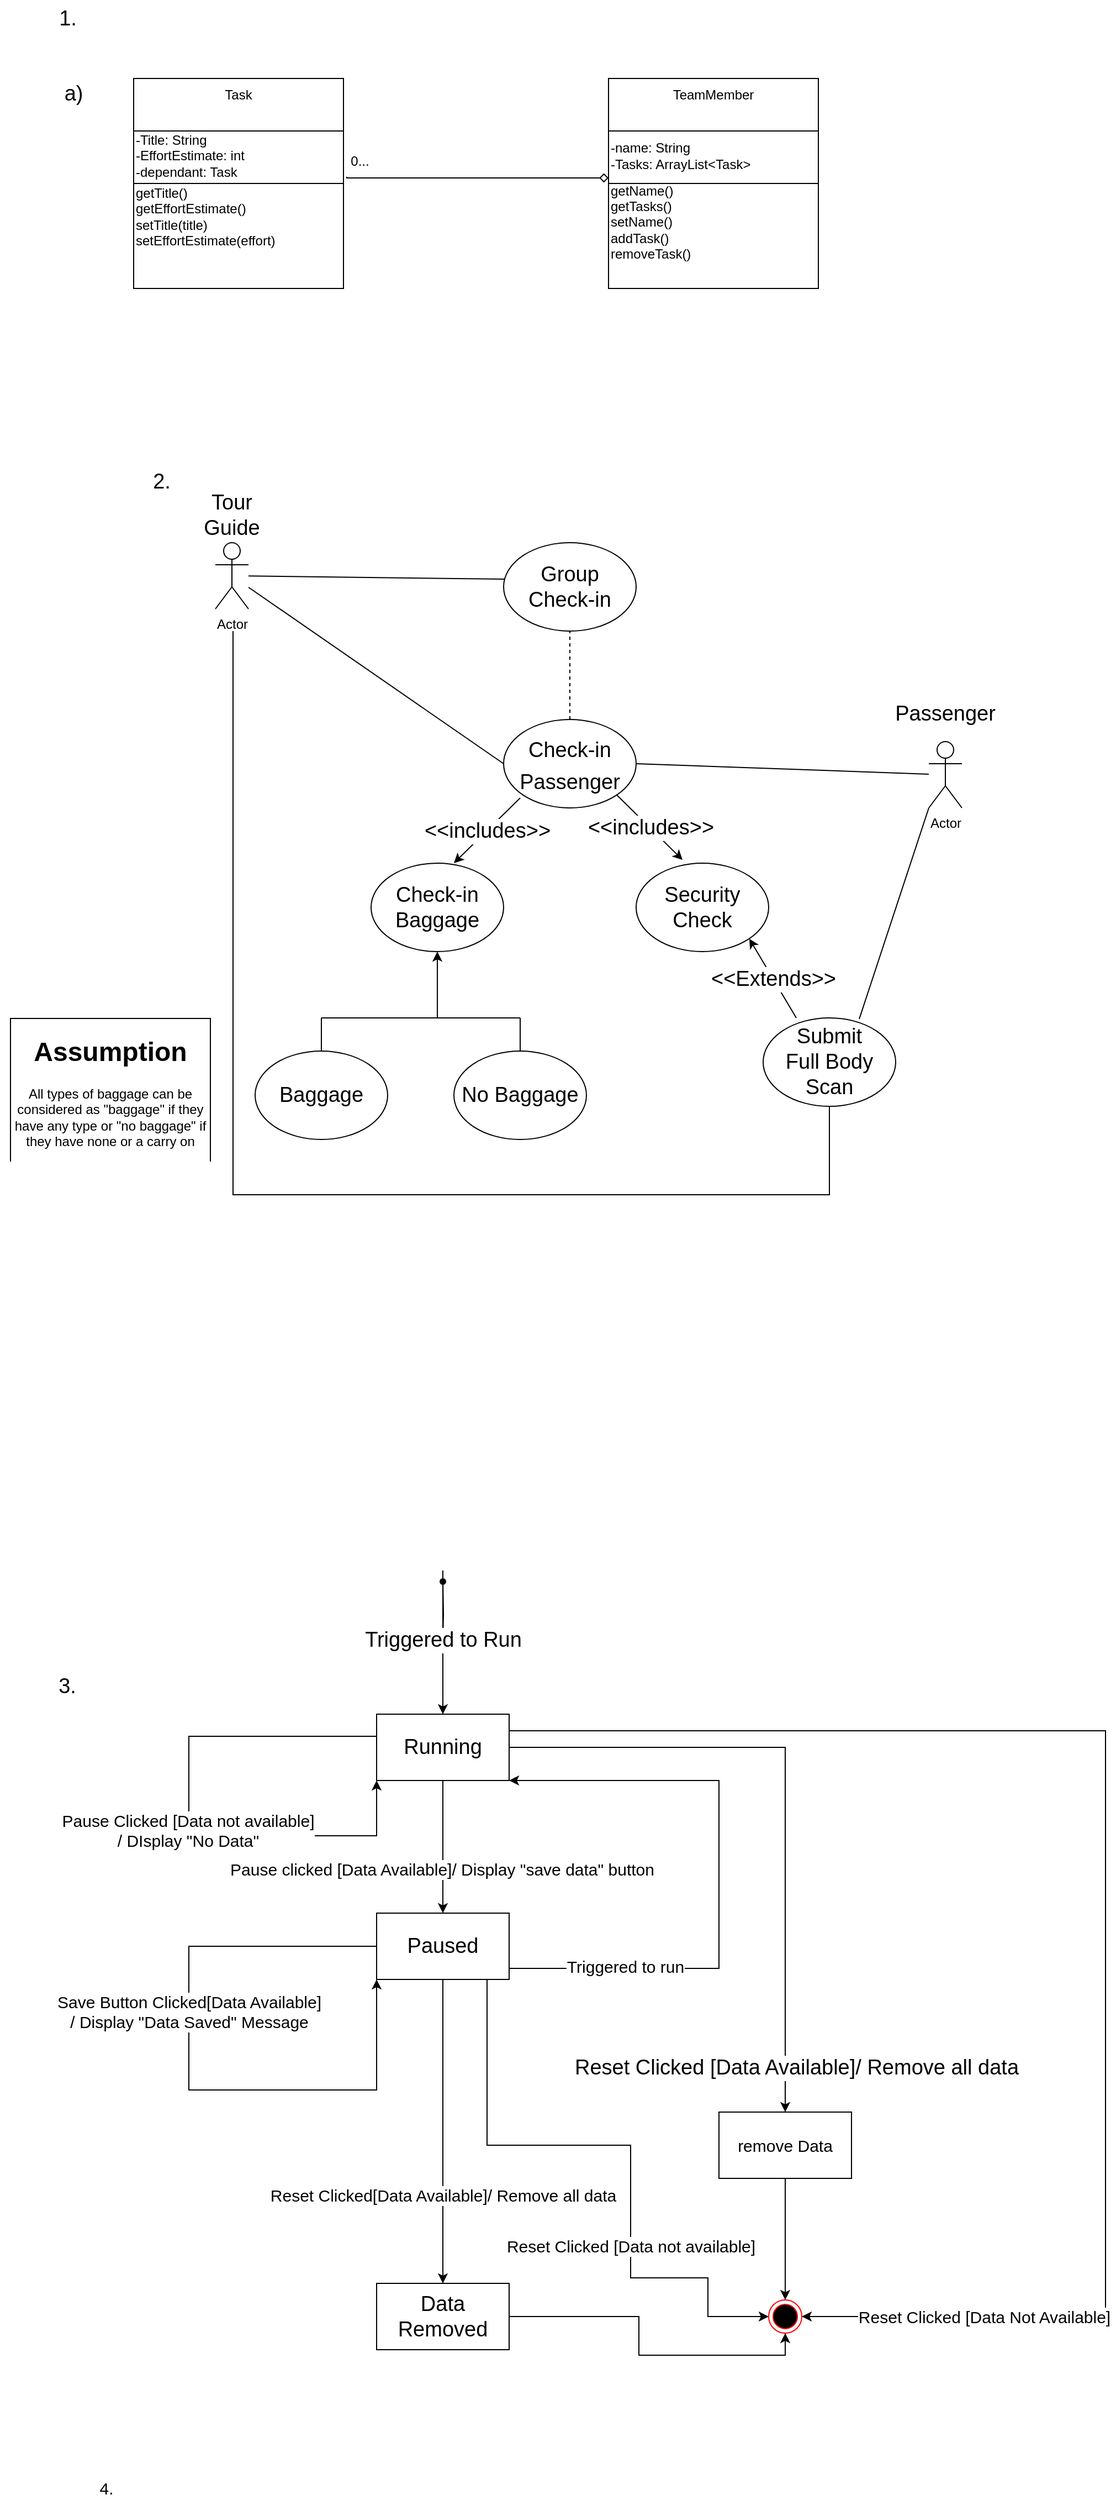 <mxfile version="15.6.8" type="github">
  <diagram id="jlQvAU0_itsFVvDZ_jsI" name="Page-1">
    <mxGraphModel dx="1442" dy="707" grid="1" gridSize="10" guides="1" tooltips="1" connect="1" arrows="1" fold="1" page="1" pageScale="1" pageWidth="850" pageHeight="1100" math="0" shadow="0">
      <root>
        <mxCell id="0" />
        <mxCell id="1" parent="0" />
        <mxCell id="aAynQ1XD1Ic2zVClaHSK-1" value="" style="whiteSpace=wrap;html=1;aspect=fixed;" vertex="1" parent="1">
          <mxGeometry x="120" y="70" width="190" height="190" as="geometry" />
        </mxCell>
        <mxCell id="aAynQ1XD1Ic2zVClaHSK-2" value="Task" style="text;html=1;strokeColor=none;fillColor=none;align=center;verticalAlign=middle;whiteSpace=wrap;rounded=0;" vertex="1" parent="1">
          <mxGeometry x="120" y="70" width="190" height="30" as="geometry" />
        </mxCell>
        <mxCell id="aAynQ1XD1Ic2zVClaHSK-5" value="" style="endArrow=none;html=1;rounded=0;exitX=0;exitY=0.25;exitDx=0;exitDy=0;entryX=1;entryY=0.25;entryDx=0;entryDy=0;" edge="1" parent="1" source="aAynQ1XD1Ic2zVClaHSK-1" target="aAynQ1XD1Ic2zVClaHSK-1">
          <mxGeometry width="50" height="50" relative="1" as="geometry">
            <mxPoint x="160" y="150" as="sourcePoint" />
            <mxPoint x="210" y="100" as="targetPoint" />
            <Array as="points" />
          </mxGeometry>
        </mxCell>
        <mxCell id="aAynQ1XD1Ic2zVClaHSK-6" value="-Title: String&lt;br&gt;-EffortEstimate: int&lt;br&gt;-dependant: Task" style="text;html=1;strokeColor=none;fillColor=none;align=left;verticalAlign=middle;whiteSpace=wrap;rounded=0;" vertex="1" parent="1">
          <mxGeometry x="120" y="120" width="160" height="40" as="geometry" />
        </mxCell>
        <mxCell id="aAynQ1XD1Ic2zVClaHSK-7" value="" style="endArrow=none;html=1;rounded=0;entryX=1;entryY=0.5;entryDx=0;entryDy=0;exitX=0;exitY=0.5;exitDx=0;exitDy=0;" edge="1" parent="1" source="aAynQ1XD1Ic2zVClaHSK-1" target="aAynQ1XD1Ic2zVClaHSK-1">
          <mxGeometry width="50" height="50" relative="1" as="geometry">
            <mxPoint x="120" y="200" as="sourcePoint" />
            <mxPoint x="170" y="150" as="targetPoint" />
            <Array as="points" />
          </mxGeometry>
        </mxCell>
        <mxCell id="aAynQ1XD1Ic2zVClaHSK-8" value="getTitle()&lt;br&gt;getEffortEstimate()&lt;br&gt;setTitle(title)&lt;br&gt;setEffortEstimate(effort)" style="text;html=1;strokeColor=none;fillColor=none;align=left;verticalAlign=middle;whiteSpace=wrap;rounded=0;" vertex="1" parent="1">
          <mxGeometry x="120" y="170" width="190" height="50" as="geometry" />
        </mxCell>
        <mxCell id="aAynQ1XD1Ic2zVClaHSK-9" value="" style="whiteSpace=wrap;html=1;aspect=fixed;" vertex="1" parent="1">
          <mxGeometry x="550" y="70" width="190" height="190" as="geometry" />
        </mxCell>
        <mxCell id="aAynQ1XD1Ic2zVClaHSK-10" value="TeamMember" style="text;html=1;strokeColor=none;fillColor=none;align=center;verticalAlign=middle;whiteSpace=wrap;rounded=0;" vertex="1" parent="1">
          <mxGeometry x="550" y="70" width="190" height="30" as="geometry" />
        </mxCell>
        <mxCell id="aAynQ1XD1Ic2zVClaHSK-11" value="" style="endArrow=none;html=1;rounded=0;exitX=0;exitY=0.25;exitDx=0;exitDy=0;entryX=1;entryY=0.25;entryDx=0;entryDy=0;" edge="1" parent="1" source="aAynQ1XD1Ic2zVClaHSK-9" target="aAynQ1XD1Ic2zVClaHSK-9">
          <mxGeometry width="50" height="50" relative="1" as="geometry">
            <mxPoint x="590" y="150" as="sourcePoint" />
            <mxPoint x="640" y="100" as="targetPoint" />
            <Array as="points" />
          </mxGeometry>
        </mxCell>
        <mxCell id="aAynQ1XD1Ic2zVClaHSK-12" value="-name: String&lt;br&gt;-Tasks: ArrayList&amp;lt;Task&amp;gt;" style="text;html=1;strokeColor=none;fillColor=none;align=left;verticalAlign=middle;whiteSpace=wrap;rounded=0;" vertex="1" parent="1">
          <mxGeometry x="550" y="120" width="160" height="40" as="geometry" />
        </mxCell>
        <mxCell id="aAynQ1XD1Ic2zVClaHSK-13" value="" style="endArrow=none;html=1;rounded=0;entryX=1;entryY=0.5;entryDx=0;entryDy=0;exitX=0;exitY=0.5;exitDx=0;exitDy=0;" edge="1" parent="1" source="aAynQ1XD1Ic2zVClaHSK-9" target="aAynQ1XD1Ic2zVClaHSK-9">
          <mxGeometry width="50" height="50" relative="1" as="geometry">
            <mxPoint x="550" y="200" as="sourcePoint" />
            <mxPoint x="600" y="150" as="targetPoint" />
            <Array as="points" />
          </mxGeometry>
        </mxCell>
        <mxCell id="aAynQ1XD1Ic2zVClaHSK-14" value="getName()&lt;br&gt;getTasks()&lt;br&gt;setName()&lt;br&gt;addTask()&lt;br&gt;removeTask()" style="text;html=1;strokeColor=none;fillColor=none;align=left;verticalAlign=middle;whiteSpace=wrap;rounded=0;" vertex="1" parent="1">
          <mxGeometry x="550" y="170" width="190" height="60" as="geometry" />
        </mxCell>
        <mxCell id="aAynQ1XD1Ic2zVClaHSK-16" style="edgeStyle=orthogonalEdgeStyle;rounded=0;orthogonalLoop=1;jettySize=auto;html=1;endArrow=none;endFill=0;startArrow=diamond;startFill=0;entryX=1.016;entryY=0.468;entryDx=0;entryDy=0;entryPerimeter=0;" edge="1" parent="1" target="aAynQ1XD1Ic2zVClaHSK-1">
          <mxGeometry relative="1" as="geometry">
            <mxPoint x="550" y="160" as="sourcePoint" />
            <mxPoint x="380" y="160" as="targetPoint" />
            <Array as="points">
              <mxPoint x="313" y="160" />
            </Array>
          </mxGeometry>
        </mxCell>
        <mxCell id="aAynQ1XD1Ic2zVClaHSK-17" value="0..." style="text;html=1;strokeColor=none;fillColor=none;align=center;verticalAlign=middle;whiteSpace=wrap;rounded=0;" vertex="1" parent="1">
          <mxGeometry x="310" y="130" width="30" height="30" as="geometry" />
        </mxCell>
        <mxCell id="aAynQ1XD1Ic2zVClaHSK-19" value="Actor" style="shape=umlActor;verticalLabelPosition=bottom;verticalAlign=top;html=1;outlineConnect=0;" vertex="1" parent="1">
          <mxGeometry x="194" y="490" width="30" height="60" as="geometry" />
        </mxCell>
        <mxCell id="aAynQ1XD1Ic2zVClaHSK-20" value="Actor" style="shape=umlActor;verticalLabelPosition=bottom;verticalAlign=top;html=1;outlineConnect=0;" vertex="1" parent="1">
          <mxGeometry x="840" y="670" width="30" height="60" as="geometry" />
        </mxCell>
        <mxCell id="aAynQ1XD1Ic2zVClaHSK-21" value="&lt;font style=&quot;font-size: 19px&quot;&gt;Group Check-in&lt;/font&gt;" style="ellipse;whiteSpace=wrap;html=1;align=center;" vertex="1" parent="1">
          <mxGeometry x="455" y="490" width="120" height="80" as="geometry" />
        </mxCell>
        <mxCell id="aAynQ1XD1Ic2zVClaHSK-23" value="" style="endArrow=none;html=1;rounded=0;fontSize=24;entryX=0.008;entryY=0.413;entryDx=0;entryDy=0;entryPerimeter=0;" edge="1" parent="1" source="aAynQ1XD1Ic2zVClaHSK-19" target="aAynQ1XD1Ic2zVClaHSK-21">
          <mxGeometry width="50" height="50" relative="1" as="geometry">
            <mxPoint x="240" y="520" as="sourcePoint" />
            <mxPoint x="290" y="470" as="targetPoint" />
          </mxGeometry>
        </mxCell>
        <mxCell id="aAynQ1XD1Ic2zVClaHSK-24" value="" style="endArrow=none;html=1;rounded=0;fontSize=24;exitX=1;exitY=0.5;exitDx=0;exitDy=0;" edge="1" parent="1" source="aAynQ1XD1Ic2zVClaHSK-25" target="aAynQ1XD1Ic2zVClaHSK-20">
          <mxGeometry width="50" height="50" relative="1" as="geometry">
            <mxPoint x="700" y="800" as="sourcePoint" />
            <mxPoint x="805" y="700" as="targetPoint" />
          </mxGeometry>
        </mxCell>
        <mxCell id="aAynQ1XD1Ic2zVClaHSK-25" value="&lt;font style=&quot;font-size: 19px&quot;&gt;Check-in Passenger&lt;/font&gt;" style="ellipse;whiteSpace=wrap;html=1;fontSize=24;align=center;" vertex="1" parent="1">
          <mxGeometry x="455" y="650" width="120" height="80" as="geometry" />
        </mxCell>
        <mxCell id="aAynQ1XD1Ic2zVClaHSK-26" value="" style="endArrow=none;html=1;rounded=0;fontSize=19;entryX=0;entryY=0.5;entryDx=0;entryDy=0;" edge="1" parent="1" source="aAynQ1XD1Ic2zVClaHSK-19" target="aAynQ1XD1Ic2zVClaHSK-25">
          <mxGeometry width="50" height="50" relative="1" as="geometry">
            <mxPoint x="290" y="650" as="sourcePoint" />
            <mxPoint x="340" y="600" as="targetPoint" />
          </mxGeometry>
        </mxCell>
        <mxCell id="aAynQ1XD1Ic2zVClaHSK-27" value="" style="endArrow=none;dashed=1;html=1;rounded=0;fontSize=19;entryX=0.5;entryY=1;entryDx=0;entryDy=0;exitX=0.5;exitY=0;exitDx=0;exitDy=0;" edge="1" parent="1" source="aAynQ1XD1Ic2zVClaHSK-25" target="aAynQ1XD1Ic2zVClaHSK-21">
          <mxGeometry width="50" height="50" relative="1" as="geometry">
            <mxPoint x="540" y="630" as="sourcePoint" />
            <mxPoint x="590" y="580" as="targetPoint" />
          </mxGeometry>
        </mxCell>
        <mxCell id="aAynQ1XD1Ic2zVClaHSK-29" value="Check-in Baggage" style="ellipse;whiteSpace=wrap;html=1;fontSize=19;align=center;" vertex="1" parent="1">
          <mxGeometry x="335" y="780" width="120" height="80" as="geometry" />
        </mxCell>
        <mxCell id="aAynQ1XD1Ic2zVClaHSK-30" value="Security Check" style="ellipse;whiteSpace=wrap;html=1;fontSize=19;align=center;" vertex="1" parent="1">
          <mxGeometry x="575" y="780" width="120" height="80" as="geometry" />
        </mxCell>
        <mxCell id="aAynQ1XD1Ic2zVClaHSK-31" value="" style="endArrow=classic;html=1;rounded=0;fontSize=19;exitX=0.233;exitY=0.95;exitDx=0;exitDy=0;exitPerimeter=0;entryX=0.733;entryY=0.063;entryDx=0;entryDy=0;entryPerimeter=0;" edge="1" parent="1">
          <mxGeometry relative="1" as="geometry">
            <mxPoint x="470" y="720.96" as="sourcePoint" />
            <mxPoint x="410" y="780" as="targetPoint" />
            <Array as="points" />
          </mxGeometry>
        </mxCell>
        <mxCell id="aAynQ1XD1Ic2zVClaHSK-32" value="&amp;lt;&amp;lt;includes&amp;gt;&amp;gt;" style="edgeLabel;resizable=0;html=1;align=center;verticalAlign=middle;fontSize=19;" connectable="0" vertex="1" parent="aAynQ1XD1Ic2zVClaHSK-31">
          <mxGeometry relative="1" as="geometry" />
        </mxCell>
        <mxCell id="aAynQ1XD1Ic2zVClaHSK-34" value="" style="endArrow=classic;html=1;rounded=0;fontSize=19;entryX=0.35;entryY=-0.037;entryDx=0;entryDy=0;entryPerimeter=0;exitX=1;exitY=1;exitDx=0;exitDy=0;" edge="1" parent="1" source="aAynQ1XD1Ic2zVClaHSK-25" target="aAynQ1XD1Ic2zVClaHSK-30">
          <mxGeometry relative="1" as="geometry">
            <mxPoint x="510" y="770" as="sourcePoint" />
            <mxPoint x="610" y="770" as="targetPoint" />
          </mxGeometry>
        </mxCell>
        <mxCell id="aAynQ1XD1Ic2zVClaHSK-35" value="&amp;lt;&amp;lt;includes&amp;gt;&amp;gt;" style="edgeLabel;resizable=0;html=1;align=center;verticalAlign=middle;fontSize=19;" connectable="0" vertex="1" parent="aAynQ1XD1Ic2zVClaHSK-34">
          <mxGeometry relative="1" as="geometry" />
        </mxCell>
        <mxCell id="aAynQ1XD1Ic2zVClaHSK-36" value="" style="endArrow=classic;html=1;rounded=0;fontSize=19;entryX=1;entryY=1;entryDx=0;entryDy=0;" edge="1" parent="1" target="aAynQ1XD1Ic2zVClaHSK-30">
          <mxGeometry relative="1" as="geometry">
            <mxPoint x="720" y="920" as="sourcePoint" />
            <mxPoint x="800" y="1000" as="targetPoint" />
            <Array as="points" />
          </mxGeometry>
        </mxCell>
        <mxCell id="aAynQ1XD1Ic2zVClaHSK-37" value="&amp;lt;&amp;lt;Extends&amp;gt;&amp;gt;" style="edgeLabel;resizable=0;html=1;align=center;verticalAlign=middle;fontSize=19;" connectable="0" vertex="1" parent="aAynQ1XD1Ic2zVClaHSK-36">
          <mxGeometry relative="1" as="geometry" />
        </mxCell>
        <mxCell id="aAynQ1XD1Ic2zVClaHSK-38" value="Submit&lt;br&gt;Full Body Scan" style="ellipse;whiteSpace=wrap;html=1;fontSize=19;align=center;" vertex="1" parent="1">
          <mxGeometry x="690" y="920" width="120" height="80" as="geometry" />
        </mxCell>
        <mxCell id="aAynQ1XD1Ic2zVClaHSK-39" value="" style="endArrow=none;html=1;rounded=0;fontSize=19;exitX=0.725;exitY=0.013;exitDx=0;exitDy=0;exitPerimeter=0;entryX=0;entryY=1;entryDx=0;entryDy=0;entryPerimeter=0;" edge="1" parent="1" source="aAynQ1XD1Ic2zVClaHSK-38" target="aAynQ1XD1Ic2zVClaHSK-20">
          <mxGeometry width="50" height="50" relative="1" as="geometry">
            <mxPoint x="790" y="810" as="sourcePoint" />
            <mxPoint x="840" y="760" as="targetPoint" />
          </mxGeometry>
        </mxCell>
        <mxCell id="aAynQ1XD1Ic2zVClaHSK-41" value="" style="endArrow=classic;html=1;rounded=0;fontSize=19;entryX=0.5;entryY=1;entryDx=0;entryDy=0;" edge="1" parent="1" target="aAynQ1XD1Ic2zVClaHSK-29">
          <mxGeometry width="50" height="50" relative="1" as="geometry">
            <mxPoint x="290" y="920" as="sourcePoint" />
            <mxPoint x="390" y="880" as="targetPoint" />
            <Array as="points">
              <mxPoint x="470" y="920" />
              <mxPoint x="395" y="920" />
            </Array>
          </mxGeometry>
        </mxCell>
        <mxCell id="aAynQ1XD1Ic2zVClaHSK-42" value="" style="endArrow=none;html=1;rounded=0;fontSize=19;" edge="1" parent="1">
          <mxGeometry width="50" height="50" relative="1" as="geometry">
            <mxPoint x="290" y="950" as="sourcePoint" />
            <mxPoint x="290" y="920" as="targetPoint" />
          </mxGeometry>
        </mxCell>
        <mxCell id="aAynQ1XD1Ic2zVClaHSK-44" value="" style="endArrow=none;html=1;rounded=0;fontSize=19;" edge="1" parent="1">
          <mxGeometry width="50" height="50" relative="1" as="geometry">
            <mxPoint x="470" y="950" as="sourcePoint" />
            <mxPoint x="470" y="920" as="targetPoint" />
          </mxGeometry>
        </mxCell>
        <mxCell id="aAynQ1XD1Ic2zVClaHSK-50" value="&lt;h1&gt;Assumption&lt;/h1&gt;&lt;p&gt;&lt;span&gt;All types of baggage can be considered as &quot;baggage&quot; if they have any type or &quot;no baggage&quot; if they have none or a carry on&lt;/span&gt;&lt;br&gt;&lt;/p&gt;" style="text;html=1;strokeColor=none;fillColor=none;spacing=5;spacingTop=-20;whiteSpace=wrap;overflow=hidden;rounded=0;labelBackgroundColor=none;labelBorderColor=default;fontSize=12;align=center;" vertex="1" parent="1">
          <mxGeometry x="4" y="930" width="190" height="120" as="geometry" />
        </mxCell>
        <mxCell id="aAynQ1XD1Ic2zVClaHSK-51" value="&lt;font style=&quot;font-size: 19px&quot;&gt;Baggage&lt;/font&gt;" style="ellipse;whiteSpace=wrap;html=1;labelBackgroundColor=none;labelBorderColor=none;fontSize=12;align=center;" vertex="1" parent="1">
          <mxGeometry x="230" y="950" width="120" height="80" as="geometry" />
        </mxCell>
        <mxCell id="aAynQ1XD1Ic2zVClaHSK-52" value="No Baggage" style="ellipse;whiteSpace=wrap;html=1;labelBackgroundColor=none;labelBorderColor=none;fontSize=19;align=center;" vertex="1" parent="1">
          <mxGeometry x="410" y="950" width="120" height="80" as="geometry" />
        </mxCell>
        <mxCell id="aAynQ1XD1Ic2zVClaHSK-53" value="" style="endArrow=none;html=1;rounded=0;fontSize=19;exitX=0.5;exitY=1;exitDx=0;exitDy=0;" edge="1" parent="1" source="aAynQ1XD1Ic2zVClaHSK-38">
          <mxGeometry width="50" height="50" relative="1" as="geometry">
            <mxPoint x="205" y="1050" as="sourcePoint" />
            <mxPoint x="210" y="570" as="targetPoint" />
            <Array as="points">
              <mxPoint x="750" y="1080" />
              <mxPoint x="210" y="1080" />
            </Array>
          </mxGeometry>
        </mxCell>
        <mxCell id="aAynQ1XD1Ic2zVClaHSK-56" value="Tour Guide" style="text;html=1;strokeColor=none;fillColor=none;align=center;verticalAlign=middle;whiteSpace=wrap;rounded=0;labelBackgroundColor=none;labelBorderColor=none;fontSize=19;" vertex="1" parent="1">
          <mxGeometry x="179" y="450" width="60" height="30" as="geometry" />
        </mxCell>
        <mxCell id="aAynQ1XD1Ic2zVClaHSK-57" value="Passenger" style="text;html=1;strokeColor=none;fillColor=none;align=center;verticalAlign=middle;whiteSpace=wrap;rounded=0;labelBackgroundColor=none;labelBorderColor=none;fontSize=19;" vertex="1" parent="1">
          <mxGeometry x="825" y="630" width="60" height="30" as="geometry" />
        </mxCell>
        <mxCell id="aAynQ1XD1Ic2zVClaHSK-58" value="2." style="text;html=1;align=center;verticalAlign=middle;resizable=0;points=[];autosize=1;strokeColor=none;fillColor=none;fontSize=19;" vertex="1" parent="1">
          <mxGeometry x="130" y="420" width="30" height="30" as="geometry" />
        </mxCell>
        <mxCell id="aAynQ1XD1Ic2zVClaHSK-59" value="1.&lt;br&gt;&lt;br&gt;&lt;span style=&quot;white-space: pre&quot;&gt;	&lt;/span&gt;&lt;span style=&quot;white-space: pre&quot;&gt;	&lt;/span&gt;&lt;br&gt;&lt;span style=&quot;white-space: pre&quot;&gt;	&lt;span style=&quot;white-space: pre&quot;&gt;	&lt;/span&gt;&lt;/span&gt;a)" style="text;html=1;align=center;verticalAlign=middle;resizable=0;points=[];autosize=1;strokeColor=none;fillColor=none;fontSize=19;" vertex="1" parent="1">
          <mxGeometry width="120" height="100" as="geometry" />
        </mxCell>
        <mxCell id="aAynQ1XD1Ic2zVClaHSK-60" value="3." style="text;html=1;strokeColor=none;fillColor=none;align=center;verticalAlign=middle;whiteSpace=wrap;rounded=0;labelBackgroundColor=none;labelBorderColor=none;fontSize=19;" vertex="1" parent="1">
          <mxGeometry x="30" y="1510" width="60" height="30" as="geometry" />
        </mxCell>
        <mxCell id="aAynQ1XD1Ic2zVClaHSK-62" value="" style="ellipse;whiteSpace=wrap;html=1;aspect=fixed;labelBackgroundColor=none;labelBorderColor=none;fontSize=19;align=center;" vertex="1" parent="1">
          <mxGeometry x="NaN" y="NaN" height="NaN" as="geometry" />
        </mxCell>
        <mxCell id="aAynQ1XD1Ic2zVClaHSK-64" value="" style="endArrow=none;html=1;rounded=0;fontSize=19;" edge="1" parent="1" source="aAynQ1XD1Ic2zVClaHSK-63">
          <mxGeometry width="50" height="50" relative="1" as="geometry">
            <mxPoint x="400" y="1360" as="sourcePoint" />
            <mxPoint x="400" y="1420" as="targetPoint" />
          </mxGeometry>
        </mxCell>
        <mxCell id="aAynQ1XD1Ic2zVClaHSK-68" value="" style="edgeStyle=orthogonalEdgeStyle;rounded=0;orthogonalLoop=1;jettySize=auto;html=1;fontSize=19;startArrow=none;" edge="1" parent="1" source="aAynQ1XD1Ic2zVClaHSK-63" target="aAynQ1XD1Ic2zVClaHSK-67">
          <mxGeometry relative="1" as="geometry">
            <mxPoint x="400" y="1480" as="sourcePoint" />
          </mxGeometry>
        </mxCell>
        <mxCell id="aAynQ1XD1Ic2zVClaHSK-70" style="edgeStyle=orthogonalEdgeStyle;rounded=0;orthogonalLoop=1;jettySize=auto;html=1;exitX=1;exitY=0.5;exitDx=0;exitDy=0;fontSize=19;" edge="1" parent="1" source="aAynQ1XD1Ic2zVClaHSK-67" target="aAynQ1XD1Ic2zVClaHSK-83">
          <mxGeometry relative="1" as="geometry">
            <mxPoint x="710" y="1860" as="targetPoint" />
            <Array as="points">
              <mxPoint x="710" y="1580" />
            </Array>
          </mxGeometry>
        </mxCell>
        <mxCell id="aAynQ1XD1Ic2zVClaHSK-72" value="Reset Clicked [Data Available]/ Remove all data" style="edgeLabel;html=1;align=center;verticalAlign=middle;resizable=0;points=[];fontSize=19;" vertex="1" connectable="0" parent="aAynQ1XD1Ic2zVClaHSK-70">
          <mxGeometry x="-0.063" y="-2" relative="1" as="geometry">
            <mxPoint x="12" y="268" as="offset" />
          </mxGeometry>
        </mxCell>
        <mxCell id="aAynQ1XD1Ic2zVClaHSK-74" value="" style="edgeStyle=orthogonalEdgeStyle;rounded=0;orthogonalLoop=1;jettySize=auto;html=1;fontSize=19;" edge="1" parent="1" source="aAynQ1XD1Ic2zVClaHSK-67" target="aAynQ1XD1Ic2zVClaHSK-73">
          <mxGeometry relative="1" as="geometry" />
        </mxCell>
        <mxCell id="aAynQ1XD1Ic2zVClaHSK-81" value="Pause clicked [Data Available]/ Display &quot;save data&quot; button" style="edgeLabel;html=1;align=center;verticalAlign=middle;resizable=0;points=[];fontSize=15;" vertex="1" connectable="0" parent="aAynQ1XD1Ic2zVClaHSK-74">
          <mxGeometry x="0.333" y="-1" relative="1" as="geometry">
            <mxPoint as="offset" />
          </mxGeometry>
        </mxCell>
        <mxCell id="aAynQ1XD1Ic2zVClaHSK-76" value="" style="edgeStyle=orthogonalEdgeStyle;rounded=0;orthogonalLoop=1;jettySize=auto;html=1;fontSize=19;entryX=0;entryY=1;entryDx=0;entryDy=0;" edge="1" parent="1" source="aAynQ1XD1Ic2zVClaHSK-67" target="aAynQ1XD1Ic2zVClaHSK-67">
          <mxGeometry relative="1" as="geometry">
            <mxPoint x="194" y="1680" as="targetPoint" />
            <Array as="points">
              <mxPoint x="170" y="1570" />
              <mxPoint x="170" y="1660" />
              <mxPoint x="340" y="1660" />
            </Array>
          </mxGeometry>
        </mxCell>
        <mxCell id="aAynQ1XD1Ic2zVClaHSK-79" value="&lt;font style=&quot;font-size: 15px&quot;&gt;Pause Clicked [Data not available]&lt;br&gt;/ DIsplay &quot;No Data&quot;&lt;br&gt;&lt;/font&gt;" style="edgeLabel;html=1;align=center;verticalAlign=middle;resizable=0;points=[];fontSize=12;" vertex="1" connectable="0" parent="aAynQ1XD1Ic2zVClaHSK-76">
          <mxGeometry x="0.063" y="-1" relative="1" as="geometry">
            <mxPoint as="offset" />
          </mxGeometry>
        </mxCell>
        <mxCell id="aAynQ1XD1Ic2zVClaHSK-85" style="edgeStyle=orthogonalEdgeStyle;rounded=0;orthogonalLoop=1;jettySize=auto;html=1;exitX=1;exitY=0.25;exitDx=0;exitDy=0;fontSize=15;" edge="1" parent="1" source="aAynQ1XD1Ic2zVClaHSK-67" target="aAynQ1XD1Ic2zVClaHSK-87">
          <mxGeometry relative="1" as="geometry">
            <mxPoint x="970" y="1830" as="targetPoint" />
            <Array as="points">
              <mxPoint x="1000" y="1565" />
              <mxPoint x="1000" y="2095" />
            </Array>
          </mxGeometry>
        </mxCell>
        <mxCell id="aAynQ1XD1Ic2zVClaHSK-86" value="Reset Clicked [Data Not Available]" style="edgeLabel;html=1;align=center;verticalAlign=middle;resizable=0;points=[];fontSize=15;" vertex="1" connectable="0" parent="aAynQ1XD1Ic2zVClaHSK-85">
          <mxGeometry x="0.608" relative="1" as="geometry">
            <mxPoint x="-99" as="offset" />
          </mxGeometry>
        </mxCell>
        <mxCell id="aAynQ1XD1Ic2zVClaHSK-67" value="Running" style="whiteSpace=wrap;html=1;rounded=0;fontSize=19;" vertex="1" parent="1">
          <mxGeometry x="340" y="1550" width="120" height="60" as="geometry" />
        </mxCell>
        <mxCell id="aAynQ1XD1Ic2zVClaHSK-98" style="edgeStyle=orthogonalEdgeStyle;rounded=0;orthogonalLoop=1;jettySize=auto;html=1;exitX=0;exitY=0.5;exitDx=0;exitDy=0;fontSize=15;entryX=0;entryY=1;entryDx=0;entryDy=0;" edge="1" parent="1" source="aAynQ1XD1Ic2zVClaHSK-73" target="aAynQ1XD1Ic2zVClaHSK-73">
          <mxGeometry relative="1" as="geometry">
            <mxPoint x="390" y="1850" as="targetPoint" />
            <Array as="points">
              <mxPoint x="170" y="1760" />
              <mxPoint x="170" y="1890" />
              <mxPoint x="340" y="1890" />
            </Array>
          </mxGeometry>
        </mxCell>
        <mxCell id="aAynQ1XD1Ic2zVClaHSK-100" value="Save Button Clicked[Data Available]&lt;br&gt;/ Display &quot;Data Saved&quot; Message" style="edgeLabel;html=1;align=center;verticalAlign=middle;resizable=0;points=[];fontSize=15;" vertex="1" connectable="0" parent="aAynQ1XD1Ic2zVClaHSK-98">
          <mxGeometry x="-0.197" relative="1" as="geometry">
            <mxPoint as="offset" />
          </mxGeometry>
        </mxCell>
        <mxCell id="aAynQ1XD1Ic2zVClaHSK-99" style="edgeStyle=orthogonalEdgeStyle;rounded=0;orthogonalLoop=1;jettySize=auto;html=1;exitX=1;exitY=0.5;exitDx=0;exitDy=0;entryX=1;entryY=1;entryDx=0;entryDy=0;fontSize=15;" edge="1" parent="1" source="aAynQ1XD1Ic2zVClaHSK-73" target="aAynQ1XD1Ic2zVClaHSK-67">
          <mxGeometry relative="1" as="geometry">
            <Array as="points">
              <mxPoint x="460" y="1780" />
              <mxPoint x="650" y="1780" />
              <mxPoint x="650" y="1610" />
            </Array>
          </mxGeometry>
        </mxCell>
        <mxCell id="aAynQ1XD1Ic2zVClaHSK-101" value="Triggered to run" style="edgeLabel;html=1;align=center;verticalAlign=middle;resizable=0;points=[];fontSize=15;" vertex="1" connectable="0" parent="aAynQ1XD1Ic2zVClaHSK-99">
          <mxGeometry x="-0.561" y="2" relative="1" as="geometry">
            <mxPoint as="offset" />
          </mxGeometry>
        </mxCell>
        <mxCell id="aAynQ1XD1Ic2zVClaHSK-104" value="" style="edgeStyle=orthogonalEdgeStyle;rounded=0;orthogonalLoop=1;jettySize=auto;html=1;fontSize=15;" edge="1" parent="1" source="aAynQ1XD1Ic2zVClaHSK-73" target="aAynQ1XD1Ic2zVClaHSK-103">
          <mxGeometry relative="1" as="geometry" />
        </mxCell>
        <mxCell id="aAynQ1XD1Ic2zVClaHSK-105" value="Reset Clicked[Data Available]/ Remove all data" style="edgeLabel;html=1;align=center;verticalAlign=middle;resizable=0;points=[];fontSize=15;" vertex="1" connectable="0" parent="aAynQ1XD1Ic2zVClaHSK-104">
          <mxGeometry x="0.415" relative="1" as="geometry">
            <mxPoint as="offset" />
          </mxGeometry>
        </mxCell>
        <mxCell id="aAynQ1XD1Ic2zVClaHSK-107" style="edgeStyle=orthogonalEdgeStyle;rounded=0;orthogonalLoop=1;jettySize=auto;html=1;exitX=1;exitY=1;exitDx=0;exitDy=0;fontSize=15;entryX=0;entryY=0.5;entryDx=0;entryDy=0;" edge="1" parent="1" source="aAynQ1XD1Ic2zVClaHSK-73" target="aAynQ1XD1Ic2zVClaHSK-87">
          <mxGeometry relative="1" as="geometry">
            <mxPoint x="630" y="2080" as="targetPoint" />
            <Array as="points">
              <mxPoint x="440" y="1790" />
              <mxPoint x="440" y="1940" />
              <mxPoint x="570" y="1940" />
              <mxPoint x="570" y="2060" />
              <mxPoint x="640" y="2060" />
              <mxPoint x="640" y="2095" />
            </Array>
          </mxGeometry>
        </mxCell>
        <mxCell id="aAynQ1XD1Ic2zVClaHSK-108" value="Reset Clicked [Data not available]" style="edgeLabel;html=1;align=center;verticalAlign=middle;resizable=0;points=[];fontSize=15;" vertex="1" connectable="0" parent="aAynQ1XD1Ic2zVClaHSK-107">
          <mxGeometry x="0.415" relative="1" as="geometry">
            <mxPoint y="-20" as="offset" />
          </mxGeometry>
        </mxCell>
        <mxCell id="aAynQ1XD1Ic2zVClaHSK-73" value="Paused" style="whiteSpace=wrap;html=1;rounded=0;fontSize=19;" vertex="1" parent="1">
          <mxGeometry x="340" y="1730" width="120" height="60" as="geometry" />
        </mxCell>
        <mxCell id="aAynQ1XD1Ic2zVClaHSK-91" style="edgeStyle=orthogonalEdgeStyle;rounded=0;orthogonalLoop=1;jettySize=auto;html=1;exitX=0.5;exitY=1;exitDx=0;exitDy=0;entryX=0.5;entryY=0;entryDx=0;entryDy=0;fontSize=15;" edge="1" parent="1" source="aAynQ1XD1Ic2zVClaHSK-83" target="aAynQ1XD1Ic2zVClaHSK-87">
          <mxGeometry relative="1" as="geometry" />
        </mxCell>
        <mxCell id="aAynQ1XD1Ic2zVClaHSK-83" value="remove Data" style="rounded=0;whiteSpace=wrap;html=1;labelBackgroundColor=none;labelBorderColor=none;fontSize=15;align=center;" vertex="1" parent="1">
          <mxGeometry x="650" y="1910" width="120" height="60" as="geometry" />
        </mxCell>
        <mxCell id="aAynQ1XD1Ic2zVClaHSK-87" value="" style="ellipse;html=1;shape=endState;fillColor=#000000;strokeColor=#ff0000;labelBackgroundColor=none;labelBorderColor=none;fontSize=15;align=center;" vertex="1" parent="1">
          <mxGeometry x="695" y="2080" width="30" height="30" as="geometry" />
        </mxCell>
        <mxCell id="aAynQ1XD1Ic2zVClaHSK-106" style="edgeStyle=orthogonalEdgeStyle;rounded=0;orthogonalLoop=1;jettySize=auto;html=1;exitX=1;exitY=0.5;exitDx=0;exitDy=0;entryX=0.5;entryY=1;entryDx=0;entryDy=0;fontSize=15;" edge="1" parent="1" source="aAynQ1XD1Ic2zVClaHSK-103" target="aAynQ1XD1Ic2zVClaHSK-87">
          <mxGeometry relative="1" as="geometry" />
        </mxCell>
        <mxCell id="aAynQ1XD1Ic2zVClaHSK-103" value="Data Removed" style="whiteSpace=wrap;html=1;rounded=0;fontSize=19;" vertex="1" parent="1">
          <mxGeometry x="340" y="2065" width="120" height="60" as="geometry" />
        </mxCell>
        <mxCell id="aAynQ1XD1Ic2zVClaHSK-63" value="" style="shape=waypoint;sketch=0;size=6;pointerEvents=1;points=[];fillColor=none;resizable=0;rotatable=0;perimeter=centerPerimeter;snapToPoint=1;labelBackgroundColor=none;labelBorderColor=none;fontSize=19;align=center;html=1;" vertex="1" parent="1">
          <mxGeometry x="380" y="1410" width="40" height="40" as="geometry" />
        </mxCell>
        <mxCell id="aAynQ1XD1Ic2zVClaHSK-109" value="" style="edgeStyle=orthogonalEdgeStyle;rounded=0;orthogonalLoop=1;jettySize=auto;html=1;fontSize=19;endArrow=none;" edge="1" parent="1" target="aAynQ1XD1Ic2zVClaHSK-63">
          <mxGeometry relative="1" as="geometry">
            <mxPoint x="400" y="1480" as="sourcePoint" />
            <mxPoint x="400" y="1550" as="targetPoint" />
          </mxGeometry>
        </mxCell>
        <mxCell id="aAynQ1XD1Ic2zVClaHSK-110" value="Triggered to Run" style="edgeLabel;html=1;align=center;verticalAlign=middle;resizable=0;points=[];fontSize=19;" vertex="1" connectable="0" parent="aAynQ1XD1Ic2zVClaHSK-109">
          <mxGeometry x="-0.143" y="-2" relative="1" as="geometry">
            <mxPoint x="-2" y="24" as="offset" />
          </mxGeometry>
        </mxCell>
        <mxCell id="aAynQ1XD1Ic2zVClaHSK-111" value="4.&lt;br&gt;" style="text;html=1;align=center;verticalAlign=middle;resizable=0;points=[];autosize=1;strokeColor=none;fillColor=none;fontSize=15;" vertex="1" parent="1">
          <mxGeometry x="80" y="2240" width="30" height="20" as="geometry" />
        </mxCell>
      </root>
    </mxGraphModel>
  </diagram>
</mxfile>
